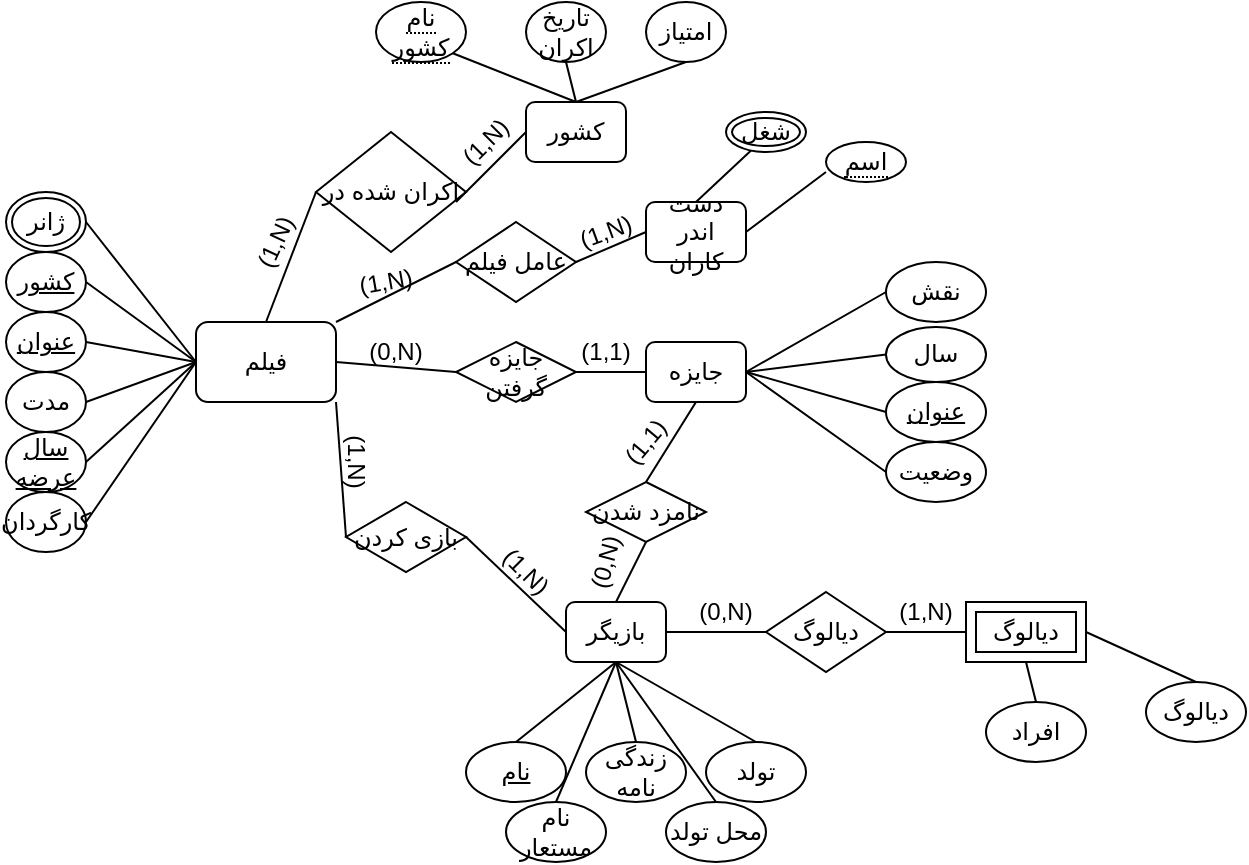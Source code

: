 <mxfile version="12.8.2" type="github"><diagram id="olEUl5nwRNo-v8pQ62WS" name="Page-1"><mxGraphModel dx="868" dy="416" grid="1" gridSize="10" guides="1" tooltips="1" connect="1" arrows="1" fold="1" page="1" pageScale="1" pageWidth="1100" pageHeight="850" math="0" shadow="0"><root><mxCell id="0"/><mxCell id="1" parent="0"/><mxCell id="DixM1eKTnrI6FliXf-Cs-2" value="مدت" style="ellipse;whiteSpace=wrap;html=1;" vertex="1" parent="1"><mxGeometry x="260" y="275" width="40" height="30" as="geometry"/></mxCell><mxCell id="DixM1eKTnrI6FliXf-Cs-3" value="سال عرضه" style="ellipse;whiteSpace=wrap;html=1;fontStyle=4" vertex="1" parent="1"><mxGeometry x="260" y="305" width="40" height="30" as="geometry"/></mxCell><mxCell id="DixM1eKTnrI6FliXf-Cs-4" value="عنوان" style="ellipse;whiteSpace=wrap;html=1;fontStyle=4" vertex="1" parent="1"><mxGeometry x="260" y="245" width="40" height="30" as="geometry"/></mxCell><mxCell id="DixM1eKTnrI6FliXf-Cs-5" value="کارگردان" style="ellipse;whiteSpace=wrap;html=1;" vertex="1" parent="1"><mxGeometry x="260" y="335" width="40" height="30" as="geometry"/></mxCell><mxCell id="DixM1eKTnrI6FliXf-Cs-6" value="کشور" style="ellipse;whiteSpace=wrap;html=1;fontStyle=4" vertex="1" parent="1"><mxGeometry x="260" y="215" width="40" height="30" as="geometry"/></mxCell><mxCell id="DixM1eKTnrI6FliXf-Cs-10" value="اکران شده در" style="rhombus;whiteSpace=wrap;html=1;" vertex="1" parent="1"><mxGeometry x="415" y="155" width="75" height="60" as="geometry"/></mxCell><mxCell id="DixM1eKTnrI6FliXf-Cs-11" value="کشور" style="rounded=1;whiteSpace=wrap;html=1;" vertex="1" parent="1"><mxGeometry x="520" y="140" width="50" height="30" as="geometry"/></mxCell><mxCell id="DixM1eKTnrI6FliXf-Cs-12" value="" style="endArrow=none;html=1;entryX=0;entryY=0.5;entryDx=0;entryDy=0;exitX=0.5;exitY=0;exitDx=0;exitDy=0;" edge="1" parent="1" source="DixM1eKTnrI6FliXf-Cs-1" target="DixM1eKTnrI6FliXf-Cs-10"><mxGeometry width="50" height="50" relative="1" as="geometry"><mxPoint x="375" y="250" as="sourcePoint"/><mxPoint x="425" y="200" as="targetPoint"/></mxGeometry></mxCell><mxCell id="DixM1eKTnrI6FliXf-Cs-13" value="" style="endArrow=none;html=1;entryX=0;entryY=0.5;entryDx=0;entryDy=0;" edge="1" parent="1" target="DixM1eKTnrI6FliXf-Cs-11"><mxGeometry width="50" height="50" relative="1" as="geometry"><mxPoint x="485" y="190" as="sourcePoint"/><mxPoint x="535" y="140" as="targetPoint"/></mxGeometry></mxCell><mxCell id="DixM1eKTnrI6FliXf-Cs-14" value="تاریخ اکران" style="ellipse;whiteSpace=wrap;html=1;" vertex="1" parent="1"><mxGeometry x="520" y="90" width="40" height="30" as="geometry"/></mxCell><mxCell id="DixM1eKTnrI6FliXf-Cs-15" value="امتیاز" style="ellipse;whiteSpace=wrap;html=1;" vertex="1" parent="1"><mxGeometry x="580" y="90" width="40" height="30" as="geometry"/></mxCell><mxCell id="DixM1eKTnrI6FliXf-Cs-17" value="عامل فیلم" style="rhombus;whiteSpace=wrap;html=1;" vertex="1" parent="1"><mxGeometry x="485" y="200" width="60" height="40" as="geometry"/></mxCell><mxCell id="DixM1eKTnrI6FliXf-Cs-22" value="" style="endArrow=none;html=1;exitX=1;exitY=0;exitDx=0;exitDy=0;entryX=0;entryY=0.5;entryDx=0;entryDy=0;" edge="1" parent="1" source="DixM1eKTnrI6FliXf-Cs-1" target="DixM1eKTnrI6FliXf-Cs-17"><mxGeometry width="50" height="50" relative="1" as="geometry"><mxPoint x="550" y="290" as="sourcePoint"/><mxPoint x="600" y="240" as="targetPoint"/></mxGeometry></mxCell><mxCell id="DixM1eKTnrI6FliXf-Cs-25" value="دست اندر کاران" style="rounded=1;whiteSpace=wrap;html=1;" vertex="1" parent="1"><mxGeometry x="580" y="190" width="50" height="30" as="geometry"/></mxCell><mxCell id="DixM1eKTnrI6FliXf-Cs-26" value="" style="endArrow=none;html=1;exitX=1;exitY=0.5;exitDx=0;exitDy=0;entryX=0;entryY=0.5;entryDx=0;entryDy=0;" edge="1" parent="1" source="DixM1eKTnrI6FliXf-Cs-17" target="DixM1eKTnrI6FliXf-Cs-25"><mxGeometry width="50" height="50" relative="1" as="geometry"><mxPoint x="550" y="290" as="sourcePoint"/><mxPoint x="600" y="240" as="targetPoint"/></mxGeometry></mxCell><mxCell id="DixM1eKTnrI6FliXf-Cs-29" value="جایزه گرفتن" style="rhombus;whiteSpace=wrap;html=1;" vertex="1" parent="1"><mxGeometry x="485" y="260" width="60" height="30" as="geometry"/></mxCell><mxCell id="DixM1eKTnrI6FliXf-Cs-31" value="" style="endArrow=none;html=1;entryX=1;entryY=0.5;entryDx=0;entryDy=0;exitX=0;exitY=0.5;exitDx=0;exitDy=0;" edge="1" parent="1" source="DixM1eKTnrI6FliXf-Cs-29" target="DixM1eKTnrI6FliXf-Cs-1"><mxGeometry width="50" height="50" relative="1" as="geometry"><mxPoint x="550" y="290" as="sourcePoint"/><mxPoint x="600" y="240" as="targetPoint"/></mxGeometry></mxCell><mxCell id="DixM1eKTnrI6FliXf-Cs-32" value="جایزه" style="rounded=1;whiteSpace=wrap;html=1;" vertex="1" parent="1"><mxGeometry x="580" y="260" width="50" height="30" as="geometry"/></mxCell><mxCell id="DixM1eKTnrI6FliXf-Cs-33" value="" style="endArrow=none;html=1;exitX=1;exitY=0.5;exitDx=0;exitDy=0;entryX=0;entryY=0.5;entryDx=0;entryDy=0;" edge="1" parent="1" source="DixM1eKTnrI6FliXf-Cs-29" target="DixM1eKTnrI6FliXf-Cs-32"><mxGeometry width="50" height="50" relative="1" as="geometry"><mxPoint x="550" y="290" as="sourcePoint"/><mxPoint x="600" y="240" as="targetPoint"/></mxGeometry></mxCell><mxCell id="DixM1eKTnrI6FliXf-Cs-34" value="سال" style="ellipse;whiteSpace=wrap;html=1;" vertex="1" parent="1"><mxGeometry x="700" y="252.5" width="50" height="27.5" as="geometry"/></mxCell><mxCell id="DixM1eKTnrI6FliXf-Cs-35" value="عنوان" style="ellipse;whiteSpace=wrap;html=1;fontStyle=4" vertex="1" parent="1"><mxGeometry x="700" y="280" width="50" height="30" as="geometry"/></mxCell><mxCell id="DixM1eKTnrI6FliXf-Cs-36" value="نقش" style="ellipse;whiteSpace=wrap;html=1;" vertex="1" parent="1"><mxGeometry x="700" y="220" width="50" height="30" as="geometry"/></mxCell><mxCell id="DixM1eKTnrI6FliXf-Cs-37" value="وضعیت" style="ellipse;whiteSpace=wrap;html=1;" vertex="1" parent="1"><mxGeometry x="700" y="310" width="50" height="30" as="geometry"/></mxCell><mxCell id="DixM1eKTnrI6FliXf-Cs-39" value="" style="endArrow=none;html=1;exitX=1;exitY=0.5;exitDx=0;exitDy=0;entryX=0;entryY=0.5;entryDx=0;entryDy=0;" edge="1" parent="1" source="DixM1eKTnrI6FliXf-Cs-32" target="DixM1eKTnrI6FliXf-Cs-36"><mxGeometry width="50" height="50" relative="1" as="geometry"><mxPoint x="550" y="290" as="sourcePoint"/><mxPoint x="600" y="240" as="targetPoint"/></mxGeometry></mxCell><mxCell id="DixM1eKTnrI6FliXf-Cs-40" value="" style="endArrow=none;html=1;exitX=1;exitY=0.5;exitDx=0;exitDy=0;entryX=0;entryY=0.5;entryDx=0;entryDy=0;" edge="1" parent="1" source="DixM1eKTnrI6FliXf-Cs-32" target="DixM1eKTnrI6FliXf-Cs-34"><mxGeometry width="50" height="50" relative="1" as="geometry"><mxPoint x="550" y="290" as="sourcePoint"/><mxPoint x="600" y="240" as="targetPoint"/></mxGeometry></mxCell><mxCell id="DixM1eKTnrI6FliXf-Cs-41" value="" style="endArrow=none;html=1;exitX=1;exitY=0.5;exitDx=0;exitDy=0;entryX=0;entryY=0.5;entryDx=0;entryDy=0;" edge="1" parent="1" source="DixM1eKTnrI6FliXf-Cs-32" target="DixM1eKTnrI6FliXf-Cs-35"><mxGeometry width="50" height="50" relative="1" as="geometry"><mxPoint x="550" y="290" as="sourcePoint"/><mxPoint x="600" y="240" as="targetPoint"/></mxGeometry></mxCell><mxCell id="DixM1eKTnrI6FliXf-Cs-42" value="" style="endArrow=none;html=1;exitX=1;exitY=0.5;exitDx=0;exitDy=0;entryX=0;entryY=0.5;entryDx=0;entryDy=0;" edge="1" parent="1" source="DixM1eKTnrI6FliXf-Cs-32" target="DixM1eKTnrI6FliXf-Cs-37"><mxGeometry width="50" height="50" relative="1" as="geometry"><mxPoint x="550" y="290" as="sourcePoint"/><mxPoint x="600" y="240" as="targetPoint"/></mxGeometry></mxCell><mxCell id="DixM1eKTnrI6FliXf-Cs-43" value="بازی کردن" style="rhombus;whiteSpace=wrap;html=1;" vertex="1" parent="1"><mxGeometry x="430" y="340" width="60" height="35" as="geometry"/></mxCell><mxCell id="DixM1eKTnrI6FliXf-Cs-44" value="" style="endArrow=none;html=1;entryX=1;entryY=1;entryDx=0;entryDy=0;exitX=0;exitY=0.5;exitDx=0;exitDy=0;" edge="1" parent="1" source="DixM1eKTnrI6FliXf-Cs-43" target="DixM1eKTnrI6FliXf-Cs-1"><mxGeometry width="50" height="50" relative="1" as="geometry"><mxPoint x="550" y="290" as="sourcePoint"/><mxPoint x="600" y="240" as="targetPoint"/></mxGeometry></mxCell><mxCell id="DixM1eKTnrI6FliXf-Cs-45" value="بازیگر" style="rounded=1;whiteSpace=wrap;html=1;" vertex="1" parent="1"><mxGeometry x="540" y="390" width="50" height="30" as="geometry"/></mxCell><mxCell id="DixM1eKTnrI6FliXf-Cs-46" value="" style="endArrow=none;html=1;entryX=1;entryY=0.5;entryDx=0;entryDy=0;exitX=0;exitY=0.5;exitDx=0;exitDy=0;" edge="1" parent="1" source="DixM1eKTnrI6FliXf-Cs-45" target="DixM1eKTnrI6FliXf-Cs-43"><mxGeometry width="50" height="50" relative="1" as="geometry"><mxPoint x="510" y="360" as="sourcePoint"/><mxPoint x="600" y="320" as="targetPoint"/></mxGeometry></mxCell><mxCell id="DixM1eKTnrI6FliXf-Cs-48" value="نامزد شدن" style="rhombus;whiteSpace=wrap;html=1;" vertex="1" parent="1"><mxGeometry x="550" y="330" width="60" height="30" as="geometry"/></mxCell><mxCell id="DixM1eKTnrI6FliXf-Cs-49" value="" style="endArrow=none;html=1;exitX=0.5;exitY=0;exitDx=0;exitDy=0;entryX=0.5;entryY=1;entryDx=0;entryDy=0;" edge="1" parent="1" source="DixM1eKTnrI6FliXf-Cs-45" target="DixM1eKTnrI6FliXf-Cs-48"><mxGeometry width="50" height="50" relative="1" as="geometry"><mxPoint x="550" y="370" as="sourcePoint"/><mxPoint x="600" y="320" as="targetPoint"/></mxGeometry></mxCell><mxCell id="DixM1eKTnrI6FliXf-Cs-50" value="" style="endArrow=none;html=1;exitX=0.5;exitY=0;exitDx=0;exitDy=0;entryX=0.5;entryY=1;entryDx=0;entryDy=0;" edge="1" parent="1" source="DixM1eKTnrI6FliXf-Cs-48" target="DixM1eKTnrI6FliXf-Cs-32"><mxGeometry width="50" height="50" relative="1" as="geometry"><mxPoint x="550" y="370" as="sourcePoint"/><mxPoint x="600" y="300" as="targetPoint"/></mxGeometry></mxCell><mxCell id="DixM1eKTnrI6FliXf-Cs-51" value="" style="endArrow=none;html=1;entryX=0;entryY=0.5;entryDx=0;entryDy=0;exitX=1;exitY=0.5;exitDx=0;exitDy=0;" edge="1" parent="1" source="DixM1eKTnrI6FliXf-Cs-6" target="DixM1eKTnrI6FliXf-Cs-1"><mxGeometry width="50" height="50" relative="1" as="geometry"><mxPoint x="340" y="220" as="sourcePoint"/><mxPoint x="390" y="170" as="targetPoint"/></mxGeometry></mxCell><mxCell id="DixM1eKTnrI6FliXf-Cs-52" value="" style="endArrow=none;html=1;entryX=0;entryY=0.5;entryDx=0;entryDy=0;exitX=1;exitY=0.5;exitDx=0;exitDy=0;" edge="1" parent="1" source="DixM1eKTnrI6FliXf-Cs-4" target="DixM1eKTnrI6FliXf-Cs-1"><mxGeometry width="50" height="50" relative="1" as="geometry"><mxPoint x="340" y="220" as="sourcePoint"/><mxPoint x="390" y="170" as="targetPoint"/></mxGeometry></mxCell><mxCell id="DixM1eKTnrI6FliXf-Cs-53" value="" style="endArrow=none;html=1;entryX=0;entryY=0.5;entryDx=0;entryDy=0;exitX=1;exitY=0.5;exitDx=0;exitDy=0;" edge="1" parent="1" source="DixM1eKTnrI6FliXf-Cs-2" target="DixM1eKTnrI6FliXf-Cs-1"><mxGeometry width="50" height="50" relative="1" as="geometry"><mxPoint x="340" y="220" as="sourcePoint"/><mxPoint x="390" y="170" as="targetPoint"/></mxGeometry></mxCell><mxCell id="DixM1eKTnrI6FliXf-Cs-55" value="" style="endArrow=none;html=1;entryX=0;entryY=0.5;entryDx=0;entryDy=0;exitX=1;exitY=0.5;exitDx=0;exitDy=0;" edge="1" parent="1" source="DixM1eKTnrI6FliXf-Cs-3" target="DixM1eKTnrI6FliXf-Cs-1"><mxGeometry width="50" height="50" relative="1" as="geometry"><mxPoint x="312" y="305" as="sourcePoint"/><mxPoint x="355" y="270" as="targetPoint"/></mxGeometry></mxCell><mxCell id="DixM1eKTnrI6FliXf-Cs-56" value="" style="endArrow=none;html=1;entryX=0;entryY=0.5;entryDx=0;entryDy=0;exitX=1;exitY=0.5;exitDx=0;exitDy=0;" edge="1" parent="1" source="DixM1eKTnrI6FliXf-Cs-5" target="DixM1eKTnrI6FliXf-Cs-1"><mxGeometry width="50" height="50" relative="1" as="geometry"><mxPoint x="312" y="305" as="sourcePoint"/><mxPoint x="355" y="270" as="targetPoint"/></mxGeometry></mxCell><mxCell id="DixM1eKTnrI6FliXf-Cs-57" value="" style="endArrow=none;html=1;exitX=0.5;exitY=0;exitDx=0;exitDy=0;entryX=0.5;entryY=1;entryDx=0;entryDy=0;" edge="1" parent="1" source="DixM1eKTnrI6FliXf-Cs-11" target="DixM1eKTnrI6FliXf-Cs-15"><mxGeometry width="50" height="50" relative="1" as="geometry"><mxPoint x="550" y="290" as="sourcePoint"/><mxPoint x="600" y="240" as="targetPoint"/></mxGeometry></mxCell><mxCell id="DixM1eKTnrI6FliXf-Cs-58" value="" style="endArrow=none;html=1;exitX=0.5;exitY=0;exitDx=0;exitDy=0;entryX=0.5;entryY=1;entryDx=0;entryDy=0;" edge="1" parent="1" source="DixM1eKTnrI6FliXf-Cs-11" target="DixM1eKTnrI6FliXf-Cs-14"><mxGeometry width="50" height="50" relative="1" as="geometry"><mxPoint x="550" y="290" as="sourcePoint"/><mxPoint x="600" y="240" as="targetPoint"/></mxGeometry></mxCell><mxCell id="DixM1eKTnrI6FliXf-Cs-59" value="" style="endArrow=none;html=1;entryX=0.304;entryY=1.06;entryDx=0;entryDy=0;exitX=0.5;exitY=0;exitDx=0;exitDy=0;entryPerimeter=0;" edge="1" parent="1" source="DixM1eKTnrI6FliXf-Cs-25"><mxGeometry width="50" height="50" relative="1" as="geometry"><mxPoint x="550" y="290" as="sourcePoint"/><mxPoint x="635.2" y="161.8" as="targetPoint"/></mxGeometry></mxCell><mxCell id="DixM1eKTnrI6FliXf-Cs-61" value="تولد" style="ellipse;whiteSpace=wrap;html=1;" vertex="1" parent="1"><mxGeometry x="610" y="460" width="50" height="30" as="geometry"/></mxCell><mxCell id="DixM1eKTnrI6FliXf-Cs-62" value="زندگی نامه" style="ellipse;whiteSpace=wrap;html=1;" vertex="1" parent="1"><mxGeometry x="550" y="460" width="50" height="30" as="geometry"/></mxCell><mxCell id="DixM1eKTnrI6FliXf-Cs-63" value="نام" style="ellipse;whiteSpace=wrap;html=1;fontStyle=4" vertex="1" parent="1"><mxGeometry x="490" y="460" width="50" height="30" as="geometry"/></mxCell><mxCell id="DixM1eKTnrI6FliXf-Cs-64" value="نام مستعار" style="ellipse;whiteSpace=wrap;html=1;" vertex="1" parent="1"><mxGeometry x="510" y="490" width="50" height="30" as="geometry"/></mxCell><mxCell id="DixM1eKTnrI6FliXf-Cs-65" value="محل تولد" style="ellipse;whiteSpace=wrap;html=1;" vertex="1" parent="1"><mxGeometry x="590" y="490" width="50" height="30" as="geometry"/></mxCell><mxCell id="DixM1eKTnrI6FliXf-Cs-66" value="" style="endArrow=none;html=1;entryX=0.5;entryY=1;entryDx=0;entryDy=0;exitX=0.5;exitY=0;exitDx=0;exitDy=0;" edge="1" parent="1" source="DixM1eKTnrI6FliXf-Cs-63" target="DixM1eKTnrI6FliXf-Cs-45"><mxGeometry width="50" height="50" relative="1" as="geometry"><mxPoint x="550" y="450" as="sourcePoint"/><mxPoint x="600" y="400" as="targetPoint"/></mxGeometry></mxCell><mxCell id="DixM1eKTnrI6FliXf-Cs-67" value="" style="endArrow=none;html=1;entryX=0.5;entryY=1;entryDx=0;entryDy=0;exitX=0.5;exitY=0;exitDx=0;exitDy=0;" edge="1" parent="1" source="DixM1eKTnrI6FliXf-Cs-62" target="DixM1eKTnrI6FliXf-Cs-45"><mxGeometry width="50" height="50" relative="1" as="geometry"><mxPoint x="550" y="450" as="sourcePoint"/><mxPoint x="600" y="400" as="targetPoint"/></mxGeometry></mxCell><mxCell id="DixM1eKTnrI6FliXf-Cs-68" value="" style="endArrow=none;html=1;entryX=0.5;entryY=1;entryDx=0;entryDy=0;exitX=0.5;exitY=0;exitDx=0;exitDy=0;" edge="1" parent="1" source="DixM1eKTnrI6FliXf-Cs-61" target="DixM1eKTnrI6FliXf-Cs-45"><mxGeometry width="50" height="50" relative="1" as="geometry"><mxPoint x="550" y="450" as="sourcePoint"/><mxPoint x="600" y="400" as="targetPoint"/></mxGeometry></mxCell><mxCell id="DixM1eKTnrI6FliXf-Cs-69" value="" style="endArrow=none;html=1;entryX=0.5;entryY=1;entryDx=0;entryDy=0;exitX=0.5;exitY=0;exitDx=0;exitDy=0;" edge="1" parent="1" source="DixM1eKTnrI6FliXf-Cs-65" target="DixM1eKTnrI6FliXf-Cs-45"><mxGeometry width="50" height="50" relative="1" as="geometry"><mxPoint x="550" y="450" as="sourcePoint"/><mxPoint x="600" y="400" as="targetPoint"/></mxGeometry></mxCell><mxCell id="DixM1eKTnrI6FliXf-Cs-70" value="" style="endArrow=none;html=1;entryX=0.5;entryY=1;entryDx=0;entryDy=0;exitX=0.5;exitY=0;exitDx=0;exitDy=0;" edge="1" parent="1" source="DixM1eKTnrI6FliXf-Cs-64" target="DixM1eKTnrI6FliXf-Cs-45"><mxGeometry width="50" height="50" relative="1" as="geometry"><mxPoint x="550" y="450" as="sourcePoint"/><mxPoint x="600" y="400" as="targetPoint"/></mxGeometry></mxCell><mxCell id="DixM1eKTnrI6FliXf-Cs-71" value="دیالوگ" style="rhombus;whiteSpace=wrap;html=1;" vertex="1" parent="1"><mxGeometry x="640" y="385" width="60" height="40" as="geometry"/></mxCell><mxCell id="DixM1eKTnrI6FliXf-Cs-72" value="" style="endArrow=none;html=1;exitX=1;exitY=0.5;exitDx=0;exitDy=0;entryX=0;entryY=0.5;entryDx=0;entryDy=0;" edge="1" parent="1" source="DixM1eKTnrI6FliXf-Cs-45" target="DixM1eKTnrI6FliXf-Cs-71"><mxGeometry width="50" height="50" relative="1" as="geometry"><mxPoint x="550" y="370" as="sourcePoint"/><mxPoint x="600" y="320" as="targetPoint"/></mxGeometry></mxCell><mxCell id="DixM1eKTnrI6FliXf-Cs-76" value="" style="endArrow=none;html=1;exitX=1;exitY=0.5;exitDx=0;exitDy=0;entryX=0;entryY=0.5;entryDx=0;entryDy=0;" edge="1" parent="1" source="DixM1eKTnrI6FliXf-Cs-71"><mxGeometry width="50" height="50" relative="1" as="geometry"><mxPoint x="720" y="370" as="sourcePoint"/><mxPoint x="740" y="405.0" as="targetPoint"/></mxGeometry></mxCell><mxCell id="DixM1eKTnrI6FliXf-Cs-79" value="افراد" style="ellipse;whiteSpace=wrap;html=1;" vertex="1" parent="1"><mxGeometry x="750" y="440" width="50" height="30" as="geometry"/></mxCell><mxCell id="DixM1eKTnrI6FliXf-Cs-80" value="" style="endArrow=none;html=1;exitX=0.5;exitY=0;exitDx=0;exitDy=0;entryX=0.5;entryY=1;entryDx=0;entryDy=0;" edge="1" parent="1" source="DixM1eKTnrI6FliXf-Cs-79"><mxGeometry width="50" height="50" relative="1" as="geometry"><mxPoint x="720" y="370" as="sourcePoint"/><mxPoint x="770" y="420.0" as="targetPoint"/></mxGeometry></mxCell><mxCell id="DixM1eKTnrI6FliXf-Cs-82" value="" style="endArrow=none;html=1;entryX=0;entryY=0.5;entryDx=0;entryDy=0;exitX=1;exitY=0.5;exitDx=0;exitDy=0;" edge="1" parent="1" source="DixM1eKTnrI6FliXf-Cs-25"><mxGeometry width="50" height="50" relative="1" as="geometry"><mxPoint x="520" y="360" as="sourcePoint"/><mxPoint x="670" y="175" as="targetPoint"/></mxGeometry></mxCell><mxCell id="DixM1eKTnrI6FliXf-Cs-83" value="دیالوگ" style="ellipse;whiteSpace=wrap;html=1;" vertex="1" parent="1"><mxGeometry x="830" y="430" width="50" height="30" as="geometry"/></mxCell><mxCell id="DixM1eKTnrI6FliXf-Cs-84" value="" style="endArrow=none;html=1;exitX=0.5;exitY=0;exitDx=0;exitDy=0;entryX=1;entryY=0.5;entryDx=0;entryDy=0;" edge="1" parent="1" source="DixM1eKTnrI6FliXf-Cs-83"><mxGeometry width="50" height="50" relative="1" as="geometry"><mxPoint x="870" y="382.5" as="sourcePoint"/><mxPoint x="800" y="405.0" as="targetPoint"/></mxGeometry></mxCell><mxCell id="DixM1eKTnrI6FliXf-Cs-88" value="" style="endArrow=none;html=1;entryX=0;entryY=0.5;entryDx=0;entryDy=0;exitX=1;exitY=0.5;exitDx=0;exitDy=0;" edge="1" parent="1" source="DixM1eKTnrI6FliXf-Cs-102" target="DixM1eKTnrI6FliXf-Cs-1"><mxGeometry width="50" height="50" relative="1" as="geometry"><mxPoint x="300" y="200" as="sourcePoint"/><mxPoint x="390" y="170" as="targetPoint"/></mxGeometry></mxCell><mxCell id="DixM1eKTnrI6FliXf-Cs-1" value="فیلم" style="rounded=1;whiteSpace=wrap;html=1;shadow=0;" vertex="1" parent="1"><mxGeometry x="355" y="250" width="70" height="40" as="geometry"/></mxCell><mxCell id="DixM1eKTnrI6FliXf-Cs-102" value="ژانر" style="ellipse;shape=doubleEllipse;margin=3;whiteSpace=wrap;html=1;align=center;shadow=0;labelBackgroundColor=none;strokeWidth=1;" vertex="1" parent="1"><mxGeometry x="260" y="185" width="40" height="30" as="geometry"/></mxCell><mxCell id="DixM1eKTnrI6FliXf-Cs-104" value="&lt;span style=&quot;border-bottom: 1px dotted&quot;&gt;نام کشور&lt;/span&gt;" style="ellipse;whiteSpace=wrap;html=1;align=center;shadow=0;labelBackgroundColor=none;strokeWidth=1;" vertex="1" parent="1"><mxGeometry x="445" y="90" width="45" height="30" as="geometry"/></mxCell><mxCell id="DixM1eKTnrI6FliXf-Cs-106" value="" style="endArrow=none;html=1;entryX=1;entryY=1;entryDx=0;entryDy=0;exitX=0.5;exitY=0;exitDx=0;exitDy=0;" edge="1" parent="1" source="DixM1eKTnrI6FliXf-Cs-11" target="DixM1eKTnrI6FliXf-Cs-104"><mxGeometry width="50" height="50" relative="1" as="geometry"><mxPoint x="410" y="300" as="sourcePoint"/><mxPoint x="460" y="250" as="targetPoint"/></mxGeometry></mxCell><mxCell id="DixM1eKTnrI6FliXf-Cs-107" value="&lt;span style=&quot;border-bottom: 1px dotted&quot;&gt;اسم&lt;/span&gt;" style="ellipse;whiteSpace=wrap;html=1;align=center;shadow=0;labelBackgroundColor=none;strokeWidth=1;" vertex="1" parent="1"><mxGeometry x="670" y="160" width="40" height="20" as="geometry"/></mxCell><mxCell id="DixM1eKTnrI6FliXf-Cs-110" value="دیالوگ" style="shape=ext;margin=3;double=1;whiteSpace=wrap;html=1;align=center;shadow=0;labelBackgroundColor=none;strokeWidth=1;" vertex="1" parent="1"><mxGeometry x="740" y="390" width="60" height="30" as="geometry"/></mxCell><mxCell id="DixM1eKTnrI6FliXf-Cs-111" value="شغل" style="ellipse;shape=doubleEllipse;margin=3;whiteSpace=wrap;html=1;align=center;shadow=0;labelBackgroundColor=none;strokeWidth=1;" vertex="1" parent="1"><mxGeometry x="620" y="145" width="40" height="20" as="geometry"/></mxCell><mxCell id="DixM1eKTnrI6FliXf-Cs-123" value="(1,N)" style="text;html=1;strokeColor=none;fillColor=none;align=center;verticalAlign=middle;whiteSpace=wrap;rounded=0;shadow=0;labelBackgroundColor=none;rotation=-65;" vertex="1" parent="1"><mxGeometry x="375" y="200" width="40" height="20" as="geometry"/></mxCell><mxCell id="DixM1eKTnrI6FliXf-Cs-126" value="(0,N)" style="text;html=1;strokeColor=none;fillColor=none;align=center;verticalAlign=middle;whiteSpace=wrap;rounded=0;shadow=0;labelBackgroundColor=none;" vertex="1" parent="1"><mxGeometry x="445" y="260" width="20" height="10" as="geometry"/></mxCell><mxCell id="DixM1eKTnrI6FliXf-Cs-128" value="(1,1)" style="text;html=1;strokeColor=none;fillColor=none;align=center;verticalAlign=middle;whiteSpace=wrap;rounded=0;shadow=0;labelBackgroundColor=none;rotation=-50;" vertex="1" parent="1"><mxGeometry x="560" y="300" width="40" height="20" as="geometry"/></mxCell><mxCell id="DixM1eKTnrI6FliXf-Cs-129" value="(1,N)" style="text;html=1;strokeColor=none;fillColor=none;align=center;verticalAlign=middle;whiteSpace=wrap;rounded=0;shadow=0;labelBackgroundColor=none;rotation=-10;" vertex="1" parent="1"><mxGeometry x="430" y="220" width="40" height="20" as="geometry"/></mxCell><mxCell id="DixM1eKTnrI6FliXf-Cs-130" value="(1,N)" style="text;html=1;strokeColor=none;fillColor=none;align=center;verticalAlign=middle;whiteSpace=wrap;rounded=0;shadow=0;labelBackgroundColor=none;rotation=90;" vertex="1" parent="1"><mxGeometry x="415" y="310" width="40" height="20" as="geometry"/></mxCell><mxCell id="DixM1eKTnrI6FliXf-Cs-131" value="(1,N)" style="text;html=1;strokeColor=none;fillColor=none;align=center;verticalAlign=middle;whiteSpace=wrap;rounded=0;shadow=0;labelBackgroundColor=none;rotation=-20;" vertex="1" parent="1"><mxGeometry x="540" y="195" width="40" height="20" as="geometry"/></mxCell><mxCell id="DixM1eKTnrI6FliXf-Cs-132" value="(0,N)" style="text;html=1;strokeColor=none;fillColor=none;align=center;verticalAlign=middle;whiteSpace=wrap;rounded=0;shadow=0;labelBackgroundColor=none;rotation=-75;" vertex="1" parent="1"><mxGeometry x="540" y="360" width="40" height="20" as="geometry"/></mxCell><mxCell id="DixM1eKTnrI6FliXf-Cs-133" value="(0,N)" style="text;html=1;strokeColor=none;fillColor=none;align=center;verticalAlign=middle;whiteSpace=wrap;rounded=0;shadow=0;labelBackgroundColor=none;" vertex="1" parent="1"><mxGeometry x="600" y="385" width="40" height="20" as="geometry"/></mxCell><mxCell id="DixM1eKTnrI6FliXf-Cs-134" value="(1,N)" style="text;html=1;strokeColor=none;fillColor=none;align=center;verticalAlign=middle;whiteSpace=wrap;rounded=0;shadow=0;labelBackgroundColor=none;rotation=45;" vertex="1" parent="1"><mxGeometry x="500" y="365" width="40" height="20" as="geometry"/></mxCell><mxCell id="DixM1eKTnrI6FliXf-Cs-135" value="(1,N)" style="text;html=1;strokeColor=none;fillColor=none;align=center;verticalAlign=middle;whiteSpace=wrap;rounded=0;shadow=0;labelBackgroundColor=none;" vertex="1" parent="1"><mxGeometry x="700" y="385" width="40" height="20" as="geometry"/></mxCell><mxCell id="DixM1eKTnrI6FliXf-Cs-136" value="(1,N)" style="text;html=1;strokeColor=none;fillColor=none;align=center;verticalAlign=middle;whiteSpace=wrap;rounded=0;shadow=0;labelBackgroundColor=none;rotation=-45;" vertex="1" parent="1"><mxGeometry x="480" y="150" width="40" height="20" as="geometry"/></mxCell><mxCell id="DixM1eKTnrI6FliXf-Cs-138" value="(1,1)" style="text;html=1;strokeColor=none;fillColor=none;align=center;verticalAlign=middle;whiteSpace=wrap;rounded=0;shadow=0;labelBackgroundColor=none;" vertex="1" parent="1"><mxGeometry x="540" y="255" width="40" height="20" as="geometry"/></mxCell></root></mxGraphModel></diagram></mxfile>